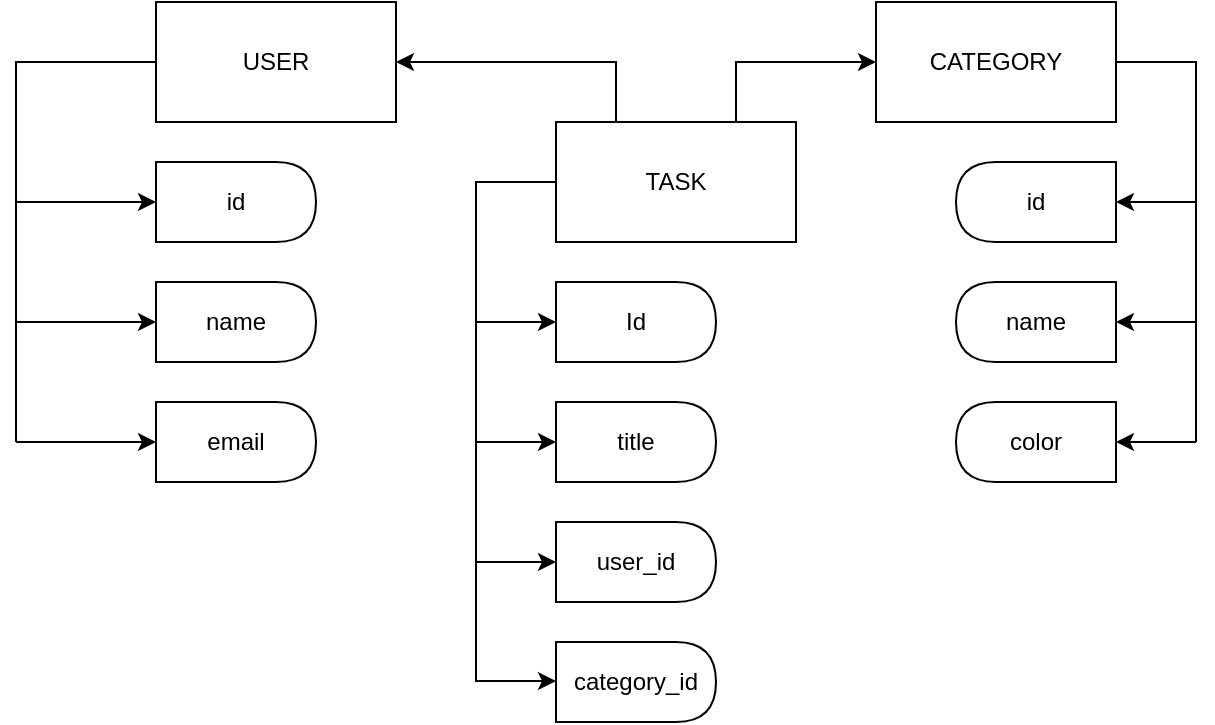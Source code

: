 <mxfile version="28.2.5">
  <diagram name="Страница — 1" id="zkTZk04wVLp8yoHGUMZl">
    <mxGraphModel dx="1378" dy="846" grid="1" gridSize="10" guides="1" tooltips="1" connect="1" arrows="1" fold="1" page="1" pageScale="1" pageWidth="827" pageHeight="1169" math="0" shadow="0">
      <root>
        <mxCell id="0" />
        <mxCell id="1" parent="0" />
        <mxCell id="LInqKiZrImd_3cLUXNYk-1" value="USER" style="rounded=0;whiteSpace=wrap;html=1;" parent="1" vertex="1">
          <mxGeometry x="180" y="40" width="120" height="60" as="geometry" />
        </mxCell>
        <mxCell id="LInqKiZrImd_3cLUXNYk-29" style="edgeStyle=orthogonalEdgeStyle;rounded=0;orthogonalLoop=1;jettySize=auto;html=1;exitX=0.25;exitY=0;exitDx=0;exitDy=0;entryX=1;entryY=0.5;entryDx=0;entryDy=0;" parent="1" source="LInqKiZrImd_3cLUXNYk-2" target="LInqKiZrImd_3cLUXNYk-1" edge="1">
          <mxGeometry relative="1" as="geometry" />
        </mxCell>
        <mxCell id="LInqKiZrImd_3cLUXNYk-30" style="edgeStyle=orthogonalEdgeStyle;rounded=0;orthogonalLoop=1;jettySize=auto;html=1;exitX=0.75;exitY=0;exitDx=0;exitDy=0;entryX=0;entryY=0.5;entryDx=0;entryDy=0;" parent="1" source="LInqKiZrImd_3cLUXNYk-2" target="LInqKiZrImd_3cLUXNYk-3" edge="1">
          <mxGeometry relative="1" as="geometry" />
        </mxCell>
        <mxCell id="LInqKiZrImd_3cLUXNYk-2" value="TASK" style="rounded=0;whiteSpace=wrap;html=1;" parent="1" vertex="1">
          <mxGeometry x="380" y="100" width="120" height="60" as="geometry" />
        </mxCell>
        <mxCell id="LInqKiZrImd_3cLUXNYk-3" value="CATEGORY" style="rounded=0;whiteSpace=wrap;html=1;" parent="1" vertex="1">
          <mxGeometry x="540" y="40" width="120" height="60" as="geometry" />
        </mxCell>
        <mxCell id="LInqKiZrImd_3cLUXNYk-6" value="id" style="shape=delay;whiteSpace=wrap;html=1;" parent="1" vertex="1">
          <mxGeometry x="180" y="120" width="80" height="40" as="geometry" />
        </mxCell>
        <mxCell id="LInqKiZrImd_3cLUXNYk-7" value="name" style="shape=delay;whiteSpace=wrap;html=1;" parent="1" vertex="1">
          <mxGeometry x="180" y="180" width="80" height="40" as="geometry" />
        </mxCell>
        <mxCell id="LInqKiZrImd_3cLUXNYk-8" value="email" style="shape=delay;whiteSpace=wrap;html=1;" parent="1" vertex="1">
          <mxGeometry x="180" y="240" width="80" height="40" as="geometry" />
        </mxCell>
        <mxCell id="LInqKiZrImd_3cLUXNYk-9" value="name" style="shape=delay;whiteSpace=wrap;html=1;direction=west;" parent="1" vertex="1">
          <mxGeometry x="580" y="180" width="80" height="40" as="geometry" />
        </mxCell>
        <mxCell id="LInqKiZrImd_3cLUXNYk-10" value="id" style="shape=delay;whiteSpace=wrap;html=1;direction=west;" parent="1" vertex="1">
          <mxGeometry x="580" y="120" width="80" height="40" as="geometry" />
        </mxCell>
        <mxCell id="LInqKiZrImd_3cLUXNYk-11" value="color" style="shape=delay;whiteSpace=wrap;html=1;direction=west;" parent="1" vertex="1">
          <mxGeometry x="580" y="240" width="80" height="40" as="geometry" />
        </mxCell>
        <mxCell id="LInqKiZrImd_3cLUXNYk-12" value="user_id" style="shape=delay;whiteSpace=wrap;html=1;" parent="1" vertex="1">
          <mxGeometry x="380" y="300" width="80" height="40" as="geometry" />
        </mxCell>
        <mxCell id="LInqKiZrImd_3cLUXNYk-13" value="title" style="shape=delay;whiteSpace=wrap;html=1;" parent="1" vertex="1">
          <mxGeometry x="380" y="240" width="80" height="40" as="geometry" />
        </mxCell>
        <mxCell id="LInqKiZrImd_3cLUXNYk-14" value="Id" style="shape=delay;whiteSpace=wrap;html=1;" parent="1" vertex="1">
          <mxGeometry x="380" y="180" width="80" height="40" as="geometry" />
        </mxCell>
        <mxCell id="LInqKiZrImd_3cLUXNYk-17" value="" style="endArrow=none;html=1;rounded=0;entryX=0;entryY=0.5;entryDx=0;entryDy=0;" parent="1" target="LInqKiZrImd_3cLUXNYk-1" edge="1">
          <mxGeometry width="50" height="50" relative="1" as="geometry">
            <mxPoint x="110" y="260" as="sourcePoint" />
            <mxPoint x="110" y="80" as="targetPoint" />
            <Array as="points">
              <mxPoint x="110" y="70" />
            </Array>
          </mxGeometry>
        </mxCell>
        <mxCell id="LInqKiZrImd_3cLUXNYk-18" value="" style="endArrow=none;html=1;rounded=0;entryX=0;entryY=0.5;entryDx=0;entryDy=0;" parent="1" target="LInqKiZrImd_3cLUXNYk-2" edge="1">
          <mxGeometry width="50" height="50" relative="1" as="geometry">
            <mxPoint x="340" y="380" as="sourcePoint" />
            <mxPoint x="310" y="370" as="targetPoint" />
            <Array as="points">
              <mxPoint x="340" y="130" />
            </Array>
          </mxGeometry>
        </mxCell>
        <mxCell id="LInqKiZrImd_3cLUXNYk-19" value="" style="endArrow=none;html=1;rounded=0;entryX=1;entryY=0.5;entryDx=0;entryDy=0;" parent="1" target="LInqKiZrImd_3cLUXNYk-3" edge="1">
          <mxGeometry width="50" height="50" relative="1" as="geometry">
            <mxPoint x="700" y="260" as="sourcePoint" />
            <mxPoint x="770" y="170" as="targetPoint" />
            <Array as="points">
              <mxPoint x="700" y="70" />
            </Array>
          </mxGeometry>
        </mxCell>
        <mxCell id="LInqKiZrImd_3cLUXNYk-20" value="" style="endArrow=classic;html=1;rounded=0;entryX=0;entryY=0.5;entryDx=0;entryDy=0;" parent="1" target="LInqKiZrImd_3cLUXNYk-8" edge="1">
          <mxGeometry width="50" height="50" relative="1" as="geometry">
            <mxPoint x="110" y="260" as="sourcePoint" />
            <mxPoint x="180" y="410" as="targetPoint" />
          </mxGeometry>
        </mxCell>
        <mxCell id="LInqKiZrImd_3cLUXNYk-21" value="" style="endArrow=classic;html=1;rounded=0;entryX=0;entryY=0.5;entryDx=0;entryDy=0;" parent="1" target="LInqKiZrImd_3cLUXNYk-7" edge="1">
          <mxGeometry width="50" height="50" relative="1" as="geometry">
            <mxPoint x="110" y="200" as="sourcePoint" />
            <mxPoint x="100" y="410" as="targetPoint" />
          </mxGeometry>
        </mxCell>
        <mxCell id="LInqKiZrImd_3cLUXNYk-22" value="" style="endArrow=classic;html=1;rounded=0;entryX=0;entryY=0.5;entryDx=0;entryDy=0;" parent="1" target="LInqKiZrImd_3cLUXNYk-6" edge="1">
          <mxGeometry width="50" height="50" relative="1" as="geometry">
            <mxPoint x="110" y="140" as="sourcePoint" />
            <mxPoint x="160" y="140" as="targetPoint" />
          </mxGeometry>
        </mxCell>
        <mxCell id="LInqKiZrImd_3cLUXNYk-23" value="" style="endArrow=classic;html=1;rounded=0;entryX=0;entryY=0.5;entryDx=0;entryDy=0;" parent="1" target="LInqKiZrImd_3cLUXNYk-13" edge="1">
          <mxGeometry width="50" height="50" relative="1" as="geometry">
            <mxPoint x="340" y="260" as="sourcePoint" />
            <mxPoint x="280" y="370" as="targetPoint" />
          </mxGeometry>
        </mxCell>
        <mxCell id="LInqKiZrImd_3cLUXNYk-24" value="" style="endArrow=classic;html=1;rounded=0;" parent="1" edge="1">
          <mxGeometry width="50" height="50" relative="1" as="geometry">
            <mxPoint x="340" y="320" as="sourcePoint" />
            <mxPoint x="380" y="320" as="targetPoint" />
          </mxGeometry>
        </mxCell>
        <mxCell id="LInqKiZrImd_3cLUXNYk-25" value="" style="endArrow=classic;html=1;rounded=0;entryX=0;entryY=0.5;entryDx=0;entryDy=0;" parent="1" target="LInqKiZrImd_3cLUXNYk-14" edge="1">
          <mxGeometry width="50" height="50" relative="1" as="geometry">
            <mxPoint x="340" y="200" as="sourcePoint" />
            <mxPoint x="400" y="420" as="targetPoint" />
          </mxGeometry>
        </mxCell>
        <mxCell id="LInqKiZrImd_3cLUXNYk-26" value="" style="endArrow=classic;html=1;rounded=0;entryX=0;entryY=0.5;entryDx=0;entryDy=0;" parent="1" target="LInqKiZrImd_3cLUXNYk-11" edge="1">
          <mxGeometry width="50" height="50" relative="1" as="geometry">
            <mxPoint x="700" y="260" as="sourcePoint" />
            <mxPoint x="720" y="320" as="targetPoint" />
          </mxGeometry>
        </mxCell>
        <mxCell id="LInqKiZrImd_3cLUXNYk-27" value="" style="endArrow=classic;html=1;rounded=0;entryX=0;entryY=0.5;entryDx=0;entryDy=0;" parent="1" target="LInqKiZrImd_3cLUXNYk-9" edge="1">
          <mxGeometry width="50" height="50" relative="1" as="geometry">
            <mxPoint x="700" y="200" as="sourcePoint" />
            <mxPoint x="760" y="310" as="targetPoint" />
          </mxGeometry>
        </mxCell>
        <mxCell id="LInqKiZrImd_3cLUXNYk-28" value="" style="endArrow=classic;html=1;rounded=0;entryX=0;entryY=0.5;entryDx=0;entryDy=0;" parent="1" target="LInqKiZrImd_3cLUXNYk-10" edge="1">
          <mxGeometry width="50" height="50" relative="1" as="geometry">
            <mxPoint x="700" y="140" as="sourcePoint" />
            <mxPoint x="740" y="270" as="targetPoint" />
          </mxGeometry>
        </mxCell>
        <mxCell id="F9dkHcuBO_Ve_agCjH_0-2" value="category_id" style="shape=delay;whiteSpace=wrap;html=1;" vertex="1" parent="1">
          <mxGeometry x="380" y="360" width="80" height="40" as="geometry" />
        </mxCell>
        <mxCell id="F9dkHcuBO_Ve_agCjH_0-3" value="" style="endArrow=classic;html=1;rounded=0;" edge="1" parent="1">
          <mxGeometry width="50" height="50" relative="1" as="geometry">
            <mxPoint x="340" y="379.5" as="sourcePoint" />
            <mxPoint x="380" y="379.5" as="targetPoint" />
          </mxGeometry>
        </mxCell>
      </root>
    </mxGraphModel>
  </diagram>
</mxfile>
